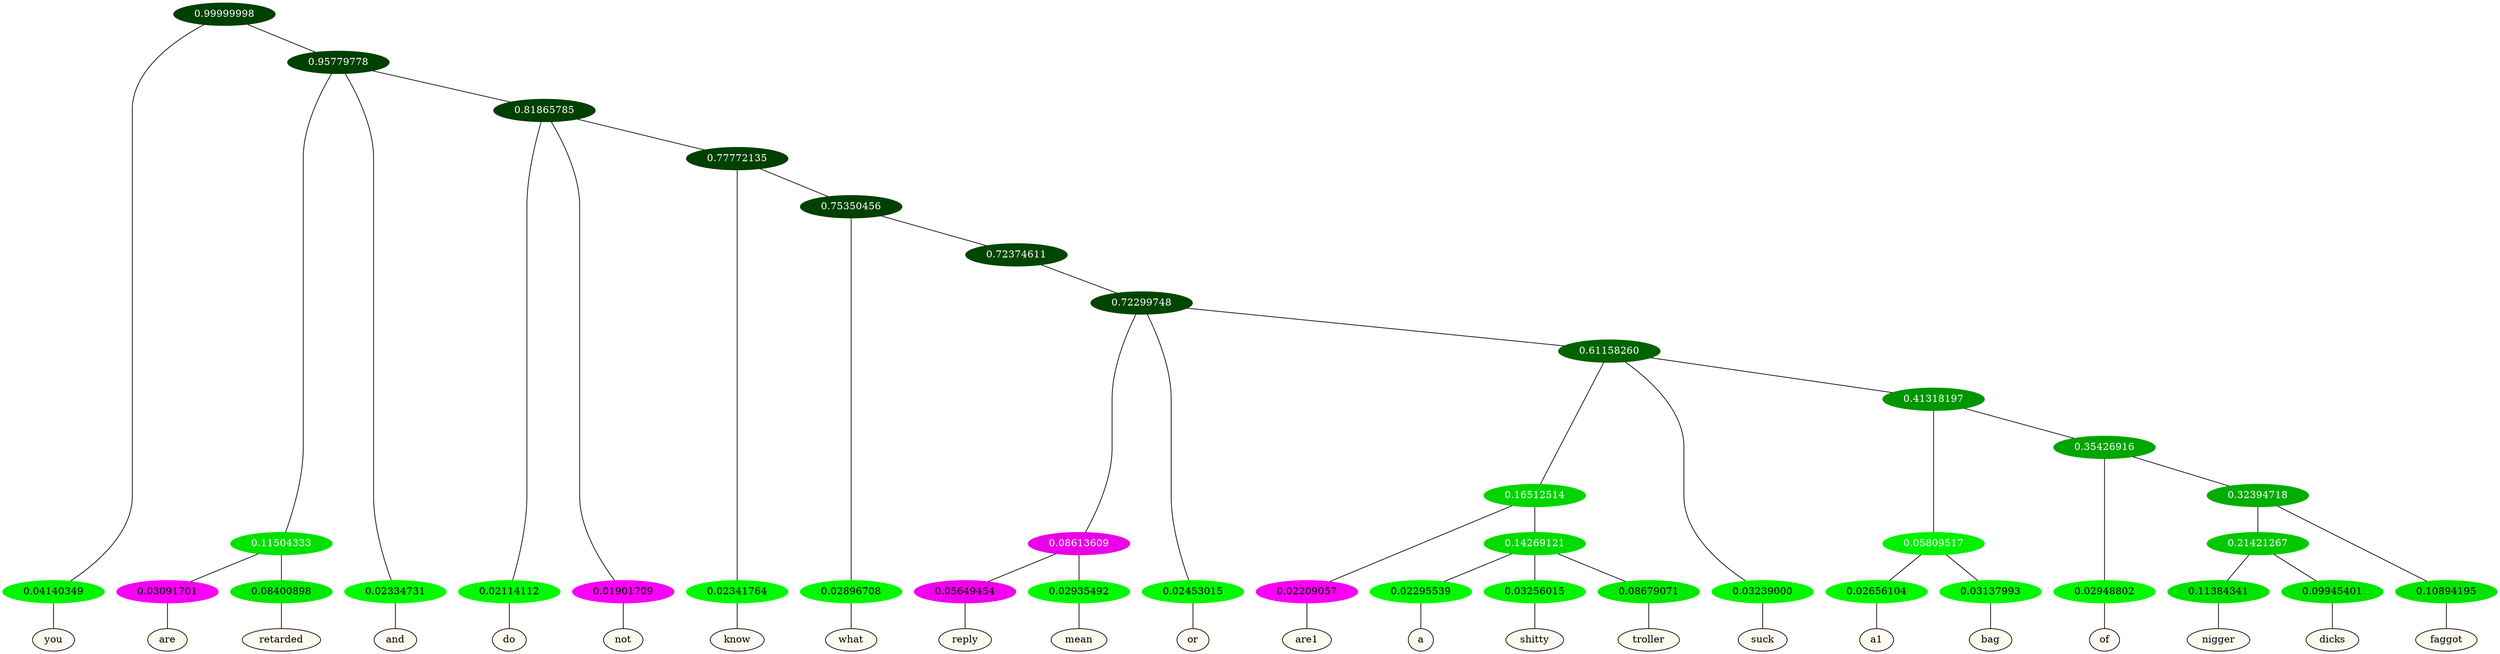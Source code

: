 graph {
	node [format=png height=0.15 nodesep=0.001 ordering=out overlap=prism overlap_scaling=0.01 ranksep=0.001 ratio=0.2 style=filled width=0.15]
	{
		rank=same
		a_w_1 [label=you color=black fillcolor=floralwhite style="filled,solid"]
		a_w_6 [label=are color=black fillcolor=floralwhite style="filled,solid"]
		a_w_7 [label=retarded color=black fillcolor=floralwhite style="filled,solid"]
		a_w_4 [label=and color=black fillcolor=floralwhite style="filled,solid"]
		a_w_8 [label=do color=black fillcolor=floralwhite style="filled,solid"]
		a_w_9 [label=not color=black fillcolor=floralwhite style="filled,solid"]
		a_w_11 [label=know color=black fillcolor=floralwhite style="filled,solid"]
		a_w_13 [label=what color=black fillcolor=floralwhite style="filled,solid"]
		a_w_19 [label=reply color=black fillcolor=floralwhite style="filled,solid"]
		a_w_20 [label=mean color=black fillcolor=floralwhite style="filled,solid"]
		a_w_17 [label=or color=black fillcolor=floralwhite style="filled,solid"]
		a_w_24 [label=are1 color=black fillcolor=floralwhite style="filled,solid"]
		a_w_28 [label=a color=black fillcolor=floralwhite style="filled,solid"]
		a_w_29 [label=shitty color=black fillcolor=floralwhite style="filled,solid"]
		a_w_30 [label=troller color=black fillcolor=floralwhite style="filled,solid"]
		a_w_22 [label=suck color=black fillcolor=floralwhite style="filled,solid"]
		a_w_31 [label=a1 color=black fillcolor=floralwhite style="filled,solid"]
		a_w_32 [label=bag color=black fillcolor=floralwhite style="filled,solid"]
		a_w_33 [label=of color=black fillcolor=floralwhite style="filled,solid"]
		a_w_37 [label=nigger color=black fillcolor=floralwhite style="filled,solid"]
		a_w_38 [label=dicks color=black fillcolor=floralwhite style="filled,solid"]
		a_w_36 [label=faggot color=black fillcolor=floralwhite style="filled,solid"]
	}
	a_n_1 -- a_w_1
	a_n_6 -- a_w_6
	a_n_7 -- a_w_7
	a_n_4 -- a_w_4
	a_n_8 -- a_w_8
	a_n_9 -- a_w_9
	a_n_11 -- a_w_11
	a_n_13 -- a_w_13
	a_n_19 -- a_w_19
	a_n_20 -- a_w_20
	a_n_17 -- a_w_17
	a_n_24 -- a_w_24
	a_n_28 -- a_w_28
	a_n_29 -- a_w_29
	a_n_30 -- a_w_30
	a_n_22 -- a_w_22
	a_n_31 -- a_w_31
	a_n_32 -- a_w_32
	a_n_33 -- a_w_33
	a_n_37 -- a_w_37
	a_n_38 -- a_w_38
	a_n_36 -- a_w_36
	{
		rank=same
		a_n_1 [label=0.04140349 color="0.334 1.000 0.959" fontcolor=black]
		a_n_6 [label=0.03091701 color="0.835 1.000 0.969" fontcolor=black]
		a_n_7 [label=0.08400898 color="0.334 1.000 0.916" fontcolor=black]
		a_n_4 [label=0.02334731 color="0.334 1.000 0.977" fontcolor=black]
		a_n_8 [label=0.02114112 color="0.334 1.000 0.979" fontcolor=black]
		a_n_9 [label=0.01901709 color="0.835 1.000 0.981" fontcolor=black]
		a_n_11 [label=0.02341764 color="0.334 1.000 0.977" fontcolor=black]
		a_n_13 [label=0.02896708 color="0.334 1.000 0.971" fontcolor=black]
		a_n_19 [label=0.05649454 color="0.835 1.000 0.944" fontcolor=black]
		a_n_20 [label=0.02935492 color="0.334 1.000 0.971" fontcolor=black]
		a_n_17 [label=0.02453015 color="0.334 1.000 0.975" fontcolor=black]
		a_n_24 [label=0.02209057 color="0.835 1.000 0.978" fontcolor=black]
		a_n_28 [label=0.02295539 color="0.334 1.000 0.977" fontcolor=black]
		a_n_29 [label=0.03256015 color="0.334 1.000 0.967" fontcolor=black]
		a_n_30 [label=0.08679071 color="0.334 1.000 0.913" fontcolor=black]
		a_n_22 [label=0.03239000 color="0.334 1.000 0.968" fontcolor=black]
		a_n_31 [label=0.02656104 color="0.334 1.000 0.973" fontcolor=black]
		a_n_32 [label=0.03137993 color="0.334 1.000 0.969" fontcolor=black]
		a_n_33 [label=0.02948802 color="0.334 1.000 0.971" fontcolor=black]
		a_n_37 [label=0.11384341 color="0.334 1.000 0.886" fontcolor=black]
		a_n_38 [label=0.09945401 color="0.334 1.000 0.901" fontcolor=black]
		a_n_36 [label=0.10894195 color="0.334 1.000 0.891" fontcolor=black]
	}
	a_n_0 [label=0.99999998 color="0.334 1.000 0.250" fontcolor=grey99]
	a_n_0 -- a_n_1
	a_n_2 [label=0.95779778 color="0.334 1.000 0.250" fontcolor=grey99]
	a_n_0 -- a_n_2
	a_n_3 [label=0.11504333 color="0.334 1.000 0.885" fontcolor=grey99]
	a_n_2 -- a_n_3
	a_n_2 -- a_n_4
	a_n_5 [label=0.81865785 color="0.334 1.000 0.250" fontcolor=grey99]
	a_n_2 -- a_n_5
	a_n_3 -- a_n_6
	a_n_3 -- a_n_7
	a_n_5 -- a_n_8
	a_n_5 -- a_n_9
	a_n_10 [label=0.77772135 color="0.334 1.000 0.250" fontcolor=grey99]
	a_n_5 -- a_n_10
	a_n_10 -- a_n_11
	a_n_12 [label=0.75350456 color="0.334 1.000 0.250" fontcolor=grey99]
	a_n_10 -- a_n_12
	a_n_12 -- a_n_13
	a_n_14 [label=0.72374611 color="0.334 1.000 0.276" fontcolor=grey99]
	a_n_12 -- a_n_14
	a_n_15 [label=0.72299748 color="0.334 1.000 0.277" fontcolor=grey99]
	a_n_14 -- a_n_15
	a_n_16 [label=0.08613609 color="0.835 1.000 0.914" fontcolor=grey99]
	a_n_15 -- a_n_16
	a_n_15 -- a_n_17
	a_n_18 [label=0.61158260 color="0.334 1.000 0.388" fontcolor=grey99]
	a_n_15 -- a_n_18
	a_n_16 -- a_n_19
	a_n_16 -- a_n_20
	a_n_21 [label=0.16512514 color="0.334 1.000 0.835" fontcolor=grey99]
	a_n_18 -- a_n_21
	a_n_18 -- a_n_22
	a_n_23 [label=0.41318197 color="0.334 1.000 0.587" fontcolor=grey99]
	a_n_18 -- a_n_23
	a_n_21 -- a_n_24
	a_n_25 [label=0.14269121 color="0.334 1.000 0.857" fontcolor=grey99]
	a_n_21 -- a_n_25
	a_n_26 [label=0.05809517 color="0.334 1.000 0.942" fontcolor=grey99]
	a_n_23 -- a_n_26
	a_n_27 [label=0.35426916 color="0.334 1.000 0.646" fontcolor=grey99]
	a_n_23 -- a_n_27
	a_n_25 -- a_n_28
	a_n_25 -- a_n_29
	a_n_25 -- a_n_30
	a_n_26 -- a_n_31
	a_n_26 -- a_n_32
	a_n_27 -- a_n_33
	a_n_34 [label=0.32394718 color="0.334 1.000 0.676" fontcolor=grey99]
	a_n_27 -- a_n_34
	a_n_35 [label=0.21421267 color="0.334 1.000 0.786" fontcolor=grey99]
	a_n_34 -- a_n_35
	a_n_34 -- a_n_36
	a_n_35 -- a_n_37
	a_n_35 -- a_n_38
}

